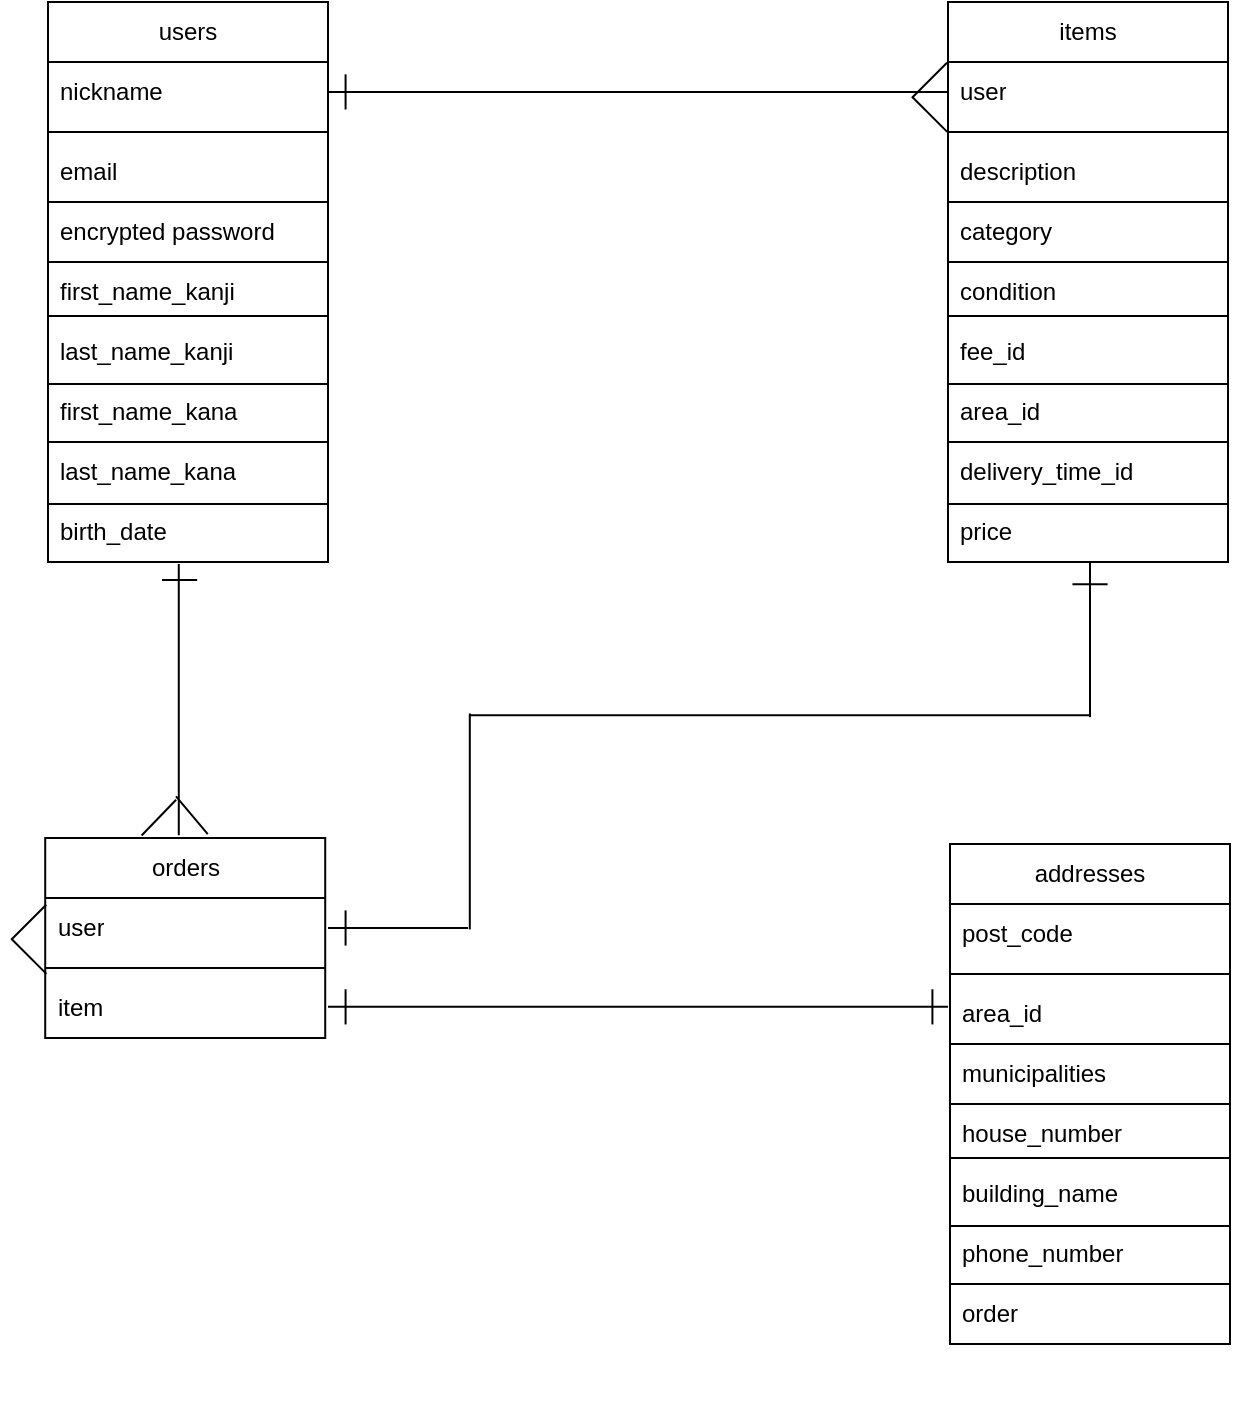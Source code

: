 <mxfile>
    <diagram id="BHcwZJ64dXkTLi8RAiwt" name="ページ1">
        <mxGraphModel dx="1319" dy="780" grid="1" gridSize="10" guides="1" tooltips="1" connect="1" arrows="1" fold="1" page="1" pageScale="1" pageWidth="827" pageHeight="1169" math="0" shadow="0">
            <root>
                <mxCell id="0"/>
                <mxCell id="1" parent="0"/>
                <mxCell id="72" value="" style="group" parent="1" vertex="1" connectable="0">
                    <mxGeometry x="510" y="260" width="140" height="280" as="geometry"/>
                </mxCell>
                <mxCell id="56" value="items" style="swimlane;fontStyle=0;childLayout=stackLayout;horizontal=1;startSize=30;horizontalStack=0;resizeParent=1;resizeParentMax=0;resizeLast=0;collapsible=1;marginBottom=0;whiteSpace=wrap;html=1;" parent="72" vertex="1">
                    <mxGeometry width="140" height="280" as="geometry"/>
                </mxCell>
                <mxCell id="57" value="user" style="text;strokeColor=none;fillColor=none;align=left;verticalAlign=middle;spacingLeft=4;spacingRight=4;overflow=hidden;points=[[0,0.5],[1,0.5]];portConstraint=eastwest;rotatable=0;whiteSpace=wrap;html=1;" parent="56" vertex="1">
                    <mxGeometry y="30" width="140" height="30" as="geometry"/>
                </mxCell>
                <mxCell id="58" value="" style="line;strokeWidth=1;html=1;perimeter=backbonePerimeter;points=[];outlineConnect=0;" parent="56" vertex="1">
                    <mxGeometry y="60" width="140" height="10" as="geometry"/>
                </mxCell>
                <mxCell id="59" value="description" style="text;strokeColor=none;fillColor=none;align=left;verticalAlign=middle;spacingLeft=4;spacingRight=4;overflow=hidden;points=[[0,0.5],[1,0.5]];portConstraint=eastwest;rotatable=0;whiteSpace=wrap;html=1;" parent="56" vertex="1">
                    <mxGeometry y="70" width="140" height="30" as="geometry"/>
                </mxCell>
                <mxCell id="60" value="category" style="text;strokeColor=none;fillColor=none;align=left;verticalAlign=middle;spacingLeft=4;spacingRight=4;overflow=hidden;points=[[0,0.5],[1,0.5]];portConstraint=eastwest;rotatable=0;whiteSpace=wrap;html=1;" parent="56" vertex="1">
                    <mxGeometry y="100" width="140" height="30" as="geometry"/>
                </mxCell>
                <mxCell id="61" value="condition" style="text;strokeColor=none;fillColor=none;align=left;verticalAlign=middle;spacingLeft=4;spacingRight=4;overflow=hidden;points=[[0,0.5],[1,0.5]];portConstraint=eastwest;rotatable=0;whiteSpace=wrap;html=1;" parent="56" vertex="1">
                    <mxGeometry y="130" width="140" height="30" as="geometry"/>
                </mxCell>
                <mxCell id="62" value="fee_id" style="text;strokeColor=none;fillColor=none;align=left;verticalAlign=middle;spacingLeft=4;spacingRight=4;overflow=hidden;points=[[0,0.5],[1,0.5]];portConstraint=eastwest;rotatable=0;whiteSpace=wrap;html=1;" parent="56" vertex="1">
                    <mxGeometry y="160" width="140" height="30" as="geometry"/>
                </mxCell>
                <mxCell id="63" value="area_id" style="text;strokeColor=none;fillColor=none;align=left;verticalAlign=middle;spacingLeft=4;spacingRight=4;overflow=hidden;points=[[0,0.5],[1,0.5]];portConstraint=eastwest;rotatable=0;whiteSpace=wrap;html=1;" parent="56" vertex="1">
                    <mxGeometry y="190" width="140" height="30" as="geometry"/>
                </mxCell>
                <mxCell id="64" value="delivery_time_id" style="text;strokeColor=none;fillColor=none;align=left;verticalAlign=middle;spacingLeft=4;spacingRight=4;overflow=hidden;points=[[0,0.5],[1,0.5]];portConstraint=eastwest;rotatable=0;whiteSpace=wrap;html=1;" parent="56" vertex="1">
                    <mxGeometry y="220" width="140" height="30" as="geometry"/>
                </mxCell>
                <mxCell id="65" value="price" style="text;strokeColor=none;fillColor=none;align=left;verticalAlign=middle;spacingLeft=4;spacingRight=4;overflow=hidden;points=[[0,0.5],[1,0.5]];portConstraint=eastwest;rotatable=0;whiteSpace=wrap;html=1;" parent="56" vertex="1">
                    <mxGeometry y="250" width="140" height="30" as="geometry"/>
                </mxCell>
                <mxCell id="66" value="" style="line;strokeWidth=1;html=1;perimeter=backbonePerimeter;points=[];outlineConnect=0;" parent="72" vertex="1">
                    <mxGeometry y="95" width="140" height="10" as="geometry"/>
                </mxCell>
                <mxCell id="67" value="" style="line;strokeWidth=1;html=1;perimeter=backbonePerimeter;points=[];outlineConnect=0;" parent="72" vertex="1">
                    <mxGeometry y="125" width="140" height="10" as="geometry"/>
                </mxCell>
                <mxCell id="68" value="" style="line;strokeWidth=1;html=1;perimeter=backbonePerimeter;points=[];outlineConnect=0;" parent="72" vertex="1">
                    <mxGeometry y="152" width="140" height="10" as="geometry"/>
                </mxCell>
                <mxCell id="69" value="" style="line;strokeWidth=1;html=1;perimeter=backbonePerimeter;points=[];outlineConnect=0;" parent="72" vertex="1">
                    <mxGeometry y="186" width="140" height="10" as="geometry"/>
                </mxCell>
                <mxCell id="70" value="" style="line;strokeWidth=1;html=1;perimeter=backbonePerimeter;points=[];outlineConnect=0;" parent="72" vertex="1">
                    <mxGeometry y="215" width="140" height="10" as="geometry"/>
                </mxCell>
                <mxCell id="71" value="" style="line;strokeWidth=1;html=1;perimeter=backbonePerimeter;points=[];outlineConnect=0;" parent="72" vertex="1">
                    <mxGeometry y="246" width="140" height="10" as="geometry"/>
                </mxCell>
                <mxCell id="79" value="" style="line;strokeWidth=1;html=1;perimeter=backbonePerimeter;points=[];outlineConnect=0;" parent="1" vertex="1">
                    <mxGeometry x="200" y="300" width="310" height="10" as="geometry"/>
                </mxCell>
                <mxCell id="88" value="" style="group;rotation=0;" parent="1" vertex="1" connectable="0">
                    <mxGeometry x="487.394" y="285.542" width="25.499" height="42.769" as="geometry"/>
                </mxCell>
                <mxCell id="86" value="" style="line;strokeWidth=1;html=1;perimeter=backbonePerimeter;points=[];outlineConnect=0;rotation=-45;" parent="88" vertex="1">
                    <mxGeometry x="1" y="8" width="24.72" height="11.21" as="geometry"/>
                </mxCell>
                <mxCell id="87" value="" style="line;strokeWidth=1;html=1;perimeter=backbonePerimeter;points=[];outlineConnect=0;rotation=45;" parent="88" vertex="1">
                    <mxGeometry x="1" y="25" width="24.84" height="11.21" as="geometry"/>
                </mxCell>
                <mxCell id="89" value="" style="group" parent="1" vertex="1" connectable="0">
                    <mxGeometry x="60" y="260" width="149.89" height="280" as="geometry"/>
                </mxCell>
                <mxCell id="73" value="" style="group" parent="89" vertex="1" connectable="0">
                    <mxGeometry width="140" height="280" as="geometry"/>
                </mxCell>
                <mxCell id="5" value="users" style="swimlane;fontStyle=0;childLayout=stackLayout;horizontal=1;startSize=30;horizontalStack=0;resizeParent=1;resizeParentMax=0;resizeLast=0;collapsible=1;marginBottom=0;whiteSpace=wrap;html=1;" parent="73" vertex="1">
                    <mxGeometry width="140" height="280" as="geometry"/>
                </mxCell>
                <mxCell id="6" value="nickname" style="text;strokeColor=none;fillColor=none;align=left;verticalAlign=middle;spacingLeft=4;spacingRight=4;overflow=hidden;points=[[0,0.5],[1,0.5]];portConstraint=eastwest;rotatable=0;whiteSpace=wrap;html=1;" parent="5" vertex="1">
                    <mxGeometry y="30" width="140" height="30" as="geometry"/>
                </mxCell>
                <mxCell id="36" value="" style="line;strokeWidth=1;html=1;perimeter=backbonePerimeter;points=[];outlineConnect=0;" parent="5" vertex="1">
                    <mxGeometry y="60" width="140" height="10" as="geometry"/>
                </mxCell>
                <mxCell id="7" value="email" style="text;strokeColor=none;fillColor=none;align=left;verticalAlign=middle;spacingLeft=4;spacingRight=4;overflow=hidden;points=[[0,0.5],[1,0.5]];portConstraint=eastwest;rotatable=0;whiteSpace=wrap;html=1;" parent="5" vertex="1">
                    <mxGeometry y="70" width="140" height="30" as="geometry"/>
                </mxCell>
                <mxCell id="19" value="encrypted password" style="text;strokeColor=none;fillColor=none;align=left;verticalAlign=middle;spacingLeft=4;spacingRight=4;overflow=hidden;points=[[0,0.5],[1,0.5]];portConstraint=eastwest;rotatable=0;whiteSpace=wrap;html=1;" parent="5" vertex="1">
                    <mxGeometry y="100" width="140" height="30" as="geometry"/>
                </mxCell>
                <mxCell id="20" value="first_name_kanji" style="text;strokeColor=none;fillColor=none;align=left;verticalAlign=middle;spacingLeft=4;spacingRight=4;overflow=hidden;points=[[0,0.5],[1,0.5]];portConstraint=eastwest;rotatable=0;whiteSpace=wrap;html=1;" parent="5" vertex="1">
                    <mxGeometry y="130" width="140" height="30" as="geometry"/>
                </mxCell>
                <mxCell id="8" value="last_name_kanji" style="text;strokeColor=none;fillColor=none;align=left;verticalAlign=middle;spacingLeft=4;spacingRight=4;overflow=hidden;points=[[0,0.5],[1,0.5]];portConstraint=eastwest;rotatable=0;whiteSpace=wrap;html=1;" parent="5" vertex="1">
                    <mxGeometry y="160" width="140" height="30" as="geometry"/>
                </mxCell>
                <mxCell id="21" value="first_name_kana" style="text;strokeColor=none;fillColor=none;align=left;verticalAlign=middle;spacingLeft=4;spacingRight=4;overflow=hidden;points=[[0,0.5],[1,0.5]];portConstraint=eastwest;rotatable=0;whiteSpace=wrap;html=1;" parent="5" vertex="1">
                    <mxGeometry y="190" width="140" height="30" as="geometry"/>
                </mxCell>
                <mxCell id="22" value="last_name_kana" style="text;strokeColor=none;fillColor=none;align=left;verticalAlign=middle;spacingLeft=4;spacingRight=4;overflow=hidden;points=[[0,0.5],[1,0.5]];portConstraint=eastwest;rotatable=0;whiteSpace=wrap;html=1;" parent="5" vertex="1">
                    <mxGeometry y="220" width="140" height="30" as="geometry"/>
                </mxCell>
                <mxCell id="23" value="birth_date" style="text;strokeColor=none;fillColor=none;align=left;verticalAlign=middle;spacingLeft=4;spacingRight=4;overflow=hidden;points=[[0,0.5],[1,0.5]];portConstraint=eastwest;rotatable=0;whiteSpace=wrap;html=1;" parent="5" vertex="1">
                    <mxGeometry y="250" width="140" height="30" as="geometry"/>
                </mxCell>
                <mxCell id="38" value="" style="line;strokeWidth=1;html=1;perimeter=backbonePerimeter;points=[];outlineConnect=0;" parent="73" vertex="1">
                    <mxGeometry y="95" width="140" height="10" as="geometry"/>
                </mxCell>
                <mxCell id="39" value="" style="line;strokeWidth=1;html=1;perimeter=backbonePerimeter;points=[];outlineConnect=0;" parent="73" vertex="1">
                    <mxGeometry y="125" width="140" height="10" as="geometry"/>
                </mxCell>
                <mxCell id="40" value="" style="line;strokeWidth=1;html=1;perimeter=backbonePerimeter;points=[];outlineConnect=0;" parent="73" vertex="1">
                    <mxGeometry y="152" width="140" height="10" as="geometry"/>
                </mxCell>
                <mxCell id="41" value="" style="line;strokeWidth=1;html=1;perimeter=backbonePerimeter;points=[];outlineConnect=0;" parent="73" vertex="1">
                    <mxGeometry y="186" width="140" height="10" as="geometry"/>
                </mxCell>
                <mxCell id="42" value="" style="line;strokeWidth=1;html=1;perimeter=backbonePerimeter;points=[];outlineConnect=0;" parent="73" vertex="1">
                    <mxGeometry y="215" width="140" height="10" as="geometry"/>
                </mxCell>
                <mxCell id="43" value="" style="line;strokeWidth=1;html=1;perimeter=backbonePerimeter;points=[];outlineConnect=0;" parent="73" vertex="1">
                    <mxGeometry y="246" width="140" height="10" as="geometry"/>
                </mxCell>
                <mxCell id="83" value="" style="line;strokeWidth=1;html=1;perimeter=backbonePerimeter;points=[];outlineConnect=0;rotation=90;" parent="89" vertex="1">
                    <mxGeometry x="140" y="43.85" width="17.58" height="2.2" as="geometry"/>
                </mxCell>
                <mxCell id="156" value="" style="group" vertex="1" connectable="0" parent="1">
                    <mxGeometry x="511" y="681" width="140" height="280" as="geometry"/>
                </mxCell>
                <mxCell id="157" value="addresses" style="swimlane;fontStyle=0;childLayout=stackLayout;horizontal=1;startSize=30;horizontalStack=0;resizeParent=1;resizeParentMax=0;resizeLast=0;collapsible=1;marginBottom=0;whiteSpace=wrap;html=1;" vertex="1" parent="156">
                    <mxGeometry width="140" height="250" as="geometry"/>
                </mxCell>
                <mxCell id="162" value="post_code" style="text;strokeColor=none;fillColor=none;align=left;verticalAlign=middle;spacingLeft=4;spacingRight=4;overflow=hidden;points=[[0,0.5],[1,0.5]];portConstraint=eastwest;rotatable=0;whiteSpace=wrap;html=1;" vertex="1" parent="157">
                    <mxGeometry y="30" width="140" height="30" as="geometry"/>
                </mxCell>
                <mxCell id="159" value="" style="line;strokeWidth=1;html=1;perimeter=backbonePerimeter;points=[];outlineConnect=0;" vertex="1" parent="157">
                    <mxGeometry y="60" width="140" height="10" as="geometry"/>
                </mxCell>
                <mxCell id="163" value="area_id" style="text;strokeColor=none;fillColor=none;align=left;verticalAlign=middle;spacingLeft=4;spacingRight=4;overflow=hidden;points=[[0,0.5],[1,0.5]];portConstraint=eastwest;rotatable=0;whiteSpace=wrap;html=1;" vertex="1" parent="157">
                    <mxGeometry y="70" width="140" height="30" as="geometry"/>
                </mxCell>
                <mxCell id="164" value="municipalities" style="text;strokeColor=none;fillColor=none;align=left;verticalAlign=middle;spacingLeft=4;spacingRight=4;overflow=hidden;points=[[0,0.5],[1,0.5]];portConstraint=eastwest;rotatable=0;whiteSpace=wrap;html=1;" vertex="1" parent="157">
                    <mxGeometry y="100" width="140" height="30" as="geometry"/>
                </mxCell>
                <mxCell id="165" value="house_number" style="text;strokeColor=none;fillColor=none;align=left;verticalAlign=middle;spacingLeft=4;spacingRight=4;overflow=hidden;points=[[0,0.5],[1,0.5]];portConstraint=eastwest;rotatable=0;whiteSpace=wrap;html=1;" vertex="1" parent="157">
                    <mxGeometry y="130" width="140" height="30" as="geometry"/>
                </mxCell>
                <mxCell id="166" value="building_name" style="text;strokeColor=none;fillColor=none;align=left;verticalAlign=middle;spacingLeft=4;spacingRight=4;overflow=hidden;points=[[0,0.5],[1,0.5]];portConstraint=eastwest;rotatable=0;whiteSpace=wrap;html=1;" vertex="1" parent="157">
                    <mxGeometry y="160" width="140" height="30" as="geometry"/>
                </mxCell>
                <mxCell id="175" value="phone_number" style="text;strokeColor=none;fillColor=none;align=left;verticalAlign=middle;spacingLeft=4;spacingRight=4;overflow=hidden;points=[[0,0.5],[1,0.5]];portConstraint=eastwest;rotatable=0;whiteSpace=wrap;html=1;" vertex="1" parent="157">
                    <mxGeometry y="190" width="140" height="30" as="geometry"/>
                </mxCell>
                <mxCell id="173" value="order" style="text;strokeColor=none;fillColor=none;align=left;verticalAlign=middle;spacingLeft=4;spacingRight=4;overflow=hidden;points=[[0,0.5],[1,0.5]];portConstraint=eastwest;rotatable=0;whiteSpace=wrap;html=1;" vertex="1" parent="157">
                    <mxGeometry y="220" width="140" height="30" as="geometry"/>
                </mxCell>
                <mxCell id="167" value="" style="line;strokeWidth=1;html=1;perimeter=backbonePerimeter;points=[];outlineConnect=0;" vertex="1" parent="156">
                    <mxGeometry y="95" width="140" height="10" as="geometry"/>
                </mxCell>
                <mxCell id="168" value="" style="line;strokeWidth=1;html=1;perimeter=backbonePerimeter;points=[];outlineConnect=0;" vertex="1" parent="156">
                    <mxGeometry y="125" width="140" height="10" as="geometry"/>
                </mxCell>
                <mxCell id="169" value="" style="line;strokeWidth=1;html=1;perimeter=backbonePerimeter;points=[];outlineConnect=0;" vertex="1" parent="156">
                    <mxGeometry y="152" width="140" height="10" as="geometry"/>
                </mxCell>
                <mxCell id="170" value="" style="line;strokeWidth=1;html=1;perimeter=backbonePerimeter;points=[];outlineConnect=0;" vertex="1" parent="156">
                    <mxGeometry y="186" width="140" height="10" as="geometry"/>
                </mxCell>
                <mxCell id="171" value="" style="line;strokeWidth=1;html=1;perimeter=backbonePerimeter;points=[];outlineConnect=0;" vertex="1" parent="156">
                    <mxGeometry y="215" width="140" height="10" as="geometry"/>
                </mxCell>
                <mxCell id="110" value="orders" style="swimlane;fontStyle=0;childLayout=stackLayout;horizontal=1;startSize=30;horizontalStack=0;resizeParent=1;resizeParentMax=0;resizeLast=0;collapsible=1;marginBottom=0;whiteSpace=wrap;html=1;" parent="1" vertex="1">
                    <mxGeometry x="58.61" y="678" width="140" height="100" as="geometry"/>
                </mxCell>
                <mxCell id="111" value="user" style="text;strokeColor=none;fillColor=none;align=left;verticalAlign=middle;spacingLeft=4;spacingRight=4;overflow=hidden;points=[[0,0.5],[1,0.5]];portConstraint=eastwest;rotatable=0;whiteSpace=wrap;html=1;" parent="110" vertex="1">
                    <mxGeometry y="30" width="140" height="30" as="geometry"/>
                </mxCell>
                <mxCell id="112" value="" style="line;strokeWidth=1;html=1;perimeter=backbonePerimeter;points=[];outlineConnect=0;" parent="110" vertex="1">
                    <mxGeometry y="60" width="140" height="10" as="geometry"/>
                </mxCell>
                <mxCell id="113" value="item" style="text;strokeColor=none;fillColor=none;align=left;verticalAlign=middle;spacingLeft=4;spacingRight=4;overflow=hidden;points=[[0,0.5],[1,0.5]];portConstraint=eastwest;rotatable=0;whiteSpace=wrap;html=1;" parent="110" vertex="1">
                    <mxGeometry y="70" width="140" height="30" as="geometry"/>
                </mxCell>
                <mxCell id="120" value="" style="line;strokeWidth=1;html=1;perimeter=backbonePerimeter;points=[];outlineConnect=0;" parent="1" vertex="1">
                    <mxGeometry x="58.61" y="773" width="140" height="10" as="geometry"/>
                </mxCell>
                <mxCell id="137" value="" style="group;rotation=0;" parent="1" vertex="1" connectable="0">
                    <mxGeometry x="37.004" y="706.542" width="24.499" height="45.769" as="geometry"/>
                </mxCell>
                <mxCell id="138" value="" style="line;strokeWidth=1;html=1;perimeter=backbonePerimeter;points=[];outlineConnect=0;rotation=-45;" parent="137" vertex="1">
                    <mxGeometry x="1" y="8" width="24.72" height="11.21" as="geometry"/>
                </mxCell>
                <mxCell id="139" value="" style="line;strokeWidth=1;html=1;perimeter=backbonePerimeter;points=[];outlineConnect=0;rotation=45;" parent="137" vertex="1">
                    <mxGeometry x="1" y="25" width="24.84" height="11.21" as="geometry"/>
                </mxCell>
                <mxCell id="176" value="" style="line;strokeWidth=1;html=1;perimeter=backbonePerimeter;points=[];outlineConnect=0;rotation=90;" vertex="1" parent="1">
                    <mxGeometry x="57.59" y="600.58" width="135.6" height="16.42" as="geometry"/>
                </mxCell>
                <mxCell id="177" value="" style="line;strokeWidth=1;html=1;perimeter=backbonePerimeter;points=[];outlineConnect=0;rotation=-180;" vertex="1" parent="1">
                    <mxGeometry x="117" y="547.85" width="17.58" height="2.2" as="geometry"/>
                </mxCell>
                <mxCell id="178" value="" style="line;strokeWidth=1;html=1;perimeter=backbonePerimeter;points=[];outlineConnect=0;rotation=50;" vertex="1" parent="1">
                    <mxGeometry x="119.584" y="661.002" width="24.72" height="11.21" as="geometry"/>
                </mxCell>
                <mxCell id="179" value="" style="line;strokeWidth=1;html=1;perimeter=backbonePerimeter;points=[];outlineConnect=0;rotation=-226;" vertex="1" parent="1">
                    <mxGeometry x="103.004" y="662.212" width="24.84" height="11.21" as="geometry"/>
                </mxCell>
                <mxCell id="180" value="" style="line;strokeWidth=1;html=1;perimeter=backbonePerimeter;points=[];outlineConnect=0;" vertex="1" parent="1">
                    <mxGeometry x="200" y="757.43" width="310" height="10" as="geometry"/>
                </mxCell>
                <mxCell id="181" value="" style="line;strokeWidth=1;html=1;perimeter=backbonePerimeter;points=[];outlineConnect=0;rotation=90;" vertex="1" parent="1">
                    <mxGeometry x="200" y="753.83" width="17.58" height="17.2" as="geometry"/>
                </mxCell>
                <mxCell id="182" value="" style="line;strokeWidth=1;html=1;perimeter=backbonePerimeter;points=[];outlineConnect=0;rotation=90;" vertex="1" parent="1">
                    <mxGeometry x="493.42" y="753.83" width="17.58" height="17.2" as="geometry"/>
                </mxCell>
                <mxCell id="183" value="" style="line;strokeWidth=1;html=1;perimeter=backbonePerimeter;points=[];outlineConnect=0;rotation=90;" vertex="1" parent="1">
                    <mxGeometry x="542.11" y="570.1" width="77.79" height="17.2" as="geometry"/>
                </mxCell>
                <mxCell id="184" value="" style="line;strokeWidth=1;html=1;perimeter=backbonePerimeter;points=[];outlineConnect=0;" vertex="1" parent="1">
                    <mxGeometry x="271" y="611.58" width="310" height="10" as="geometry"/>
                </mxCell>
                <mxCell id="185" value="" style="line;strokeWidth=1;html=1;perimeter=backbonePerimeter;points=[];outlineConnect=0;rotation=90;" vertex="1" parent="1">
                    <mxGeometry x="216.9" y="661.11" width="108" height="17.2" as="geometry"/>
                </mxCell>
                <mxCell id="186" value="" style="line;strokeWidth=1;html=1;perimeter=backbonePerimeter;points=[];outlineConnect=0;" vertex="1" parent="1">
                    <mxGeometry x="200" y="718" width="70" height="10" as="geometry"/>
                </mxCell>
                <mxCell id="187" value="" style="line;strokeWidth=1;html=1;perimeter=backbonePerimeter;points=[];outlineConnect=0;rotation=-180;" vertex="1" parent="1">
                    <mxGeometry x="572.22" y="550.05" width="17.58" height="2.2" as="geometry"/>
                </mxCell>
                <mxCell id="188" value="" style="line;strokeWidth=1;html=1;perimeter=backbonePerimeter;points=[];outlineConnect=0;rotation=90;" vertex="1" parent="1">
                    <mxGeometry x="200" y="714.4" width="17.58" height="17.2" as="geometry"/>
                </mxCell>
            </root>
        </mxGraphModel>
    </diagram>
</mxfile>